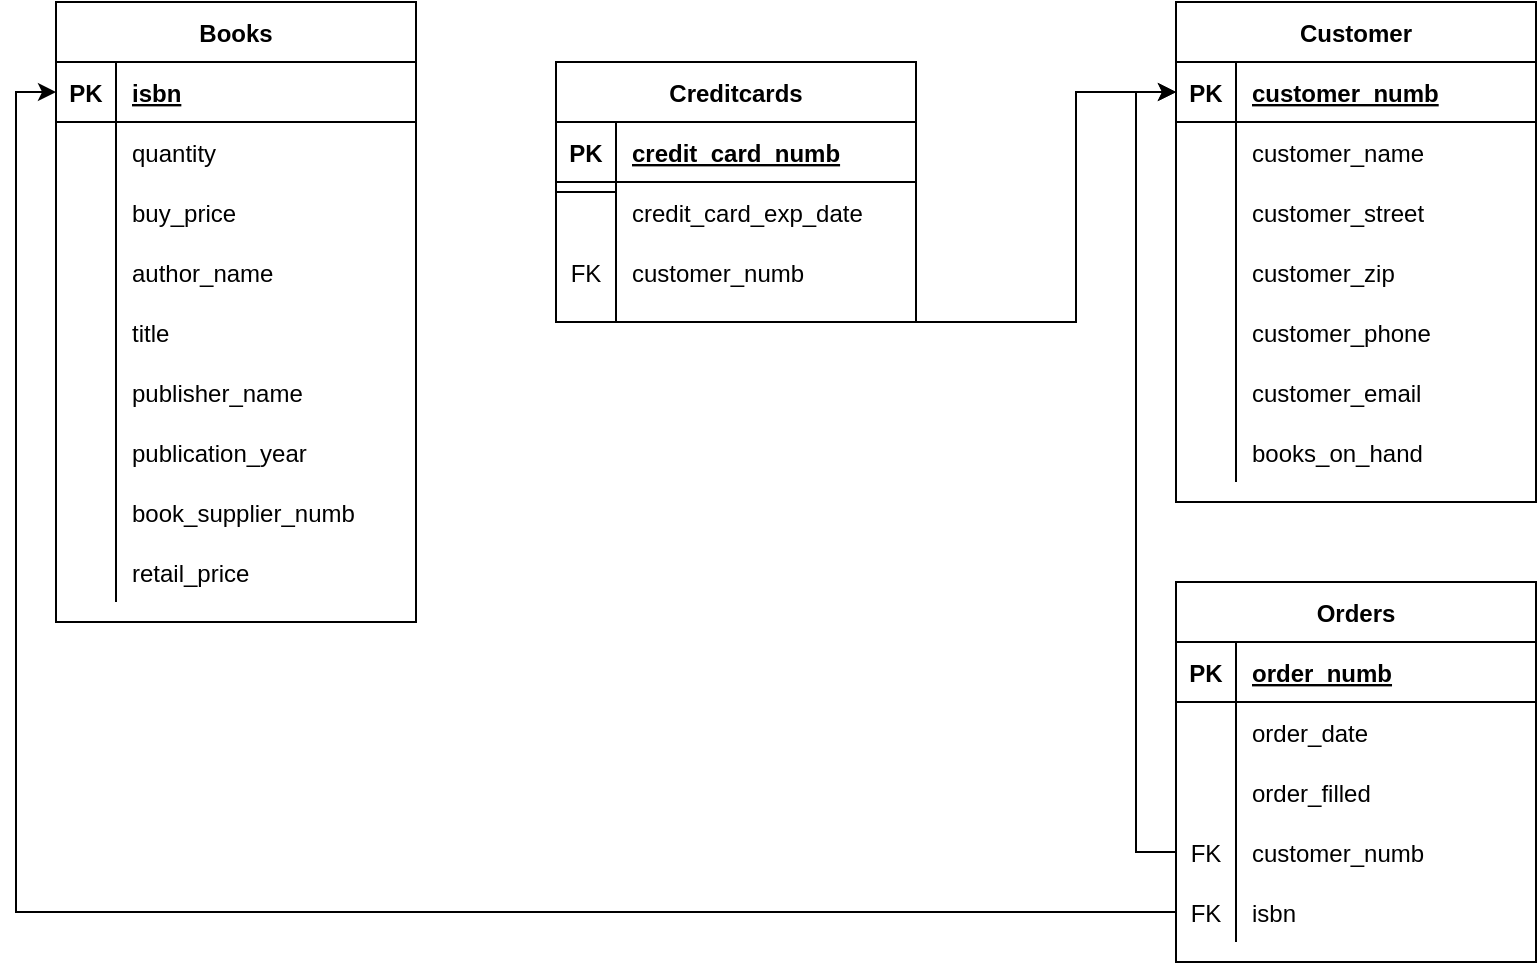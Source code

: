 <mxfile version="15.5.5" type="device"><diagram id="R2lEEEUBdFMjLlhIrx00" name="Page-1"><mxGraphModel dx="1483" dy="781" grid="1" gridSize="10" guides="1" tooltips="1" connect="1" arrows="1" fold="1" page="1" pageScale="1" pageWidth="850" pageHeight="1100" math="0" shadow="0" extFonts="Permanent Marker^https://fonts.googleapis.com/css?family=Permanent+Marker"><root><mxCell id="0"/><mxCell id="1" parent="0"/><mxCell id="IFT3hWT1DxTTfiC8pS6F-42" value="Customer" style="shape=table;startSize=30;container=1;collapsible=1;childLayout=tableLayout;fixedRows=1;rowLines=0;fontStyle=1;align=center;resizeLast=1;" vertex="1" parent="1"><mxGeometry x="640" y="30" width="180" height="250" as="geometry"><mxRectangle x="680" y="-10" width="90" height="30" as="alternateBounds"/></mxGeometry></mxCell><mxCell id="IFT3hWT1DxTTfiC8pS6F-43" value="" style="shape=partialRectangle;collapsible=0;dropTarget=0;pointerEvents=0;fillColor=none;top=0;left=0;bottom=1;right=0;points=[[0,0.5],[1,0.5]];portConstraint=eastwest;" vertex="1" parent="IFT3hWT1DxTTfiC8pS6F-42"><mxGeometry y="30" width="180" height="30" as="geometry"/></mxCell><mxCell id="IFT3hWT1DxTTfiC8pS6F-44" value="PK" style="shape=partialRectangle;connectable=0;fillColor=none;top=0;left=0;bottom=0;right=0;fontStyle=1;overflow=hidden;" vertex="1" parent="IFT3hWT1DxTTfiC8pS6F-43"><mxGeometry width="30" height="30" as="geometry"><mxRectangle width="30" height="30" as="alternateBounds"/></mxGeometry></mxCell><mxCell id="IFT3hWT1DxTTfiC8pS6F-45" value="customer_numb" style="shape=partialRectangle;connectable=0;fillColor=none;top=0;left=0;bottom=0;right=0;align=left;spacingLeft=6;fontStyle=5;overflow=hidden;" vertex="1" parent="IFT3hWT1DxTTfiC8pS6F-43"><mxGeometry x="30" width="150" height="30" as="geometry"><mxRectangle width="150" height="30" as="alternateBounds"/></mxGeometry></mxCell><mxCell id="IFT3hWT1DxTTfiC8pS6F-46" value="" style="shape=partialRectangle;collapsible=0;dropTarget=0;pointerEvents=0;fillColor=none;top=0;left=0;bottom=0;right=0;points=[[0,0.5],[1,0.5]];portConstraint=eastwest;" vertex="1" parent="IFT3hWT1DxTTfiC8pS6F-42"><mxGeometry y="60" width="180" height="30" as="geometry"/></mxCell><mxCell id="IFT3hWT1DxTTfiC8pS6F-47" value="" style="shape=partialRectangle;connectable=0;fillColor=none;top=0;left=0;bottom=0;right=0;editable=1;overflow=hidden;" vertex="1" parent="IFT3hWT1DxTTfiC8pS6F-46"><mxGeometry width="30" height="30" as="geometry"><mxRectangle width="30" height="30" as="alternateBounds"/></mxGeometry></mxCell><mxCell id="IFT3hWT1DxTTfiC8pS6F-48" value="customer_name" style="shape=partialRectangle;connectable=0;fillColor=none;top=0;left=0;bottom=0;right=0;align=left;spacingLeft=6;overflow=hidden;" vertex="1" parent="IFT3hWT1DxTTfiC8pS6F-46"><mxGeometry x="30" width="150" height="30" as="geometry"><mxRectangle width="150" height="30" as="alternateBounds"/></mxGeometry></mxCell><mxCell id="IFT3hWT1DxTTfiC8pS6F-49" value="" style="shape=partialRectangle;collapsible=0;dropTarget=0;pointerEvents=0;fillColor=none;top=0;left=0;bottom=0;right=0;points=[[0,0.5],[1,0.5]];portConstraint=eastwest;" vertex="1" parent="IFT3hWT1DxTTfiC8pS6F-42"><mxGeometry y="90" width="180" height="30" as="geometry"/></mxCell><mxCell id="IFT3hWT1DxTTfiC8pS6F-50" value="" style="shape=partialRectangle;connectable=0;fillColor=none;top=0;left=0;bottom=0;right=0;editable=1;overflow=hidden;" vertex="1" parent="IFT3hWT1DxTTfiC8pS6F-49"><mxGeometry width="30" height="30" as="geometry"><mxRectangle width="30" height="30" as="alternateBounds"/></mxGeometry></mxCell><mxCell id="IFT3hWT1DxTTfiC8pS6F-51" value="customer_street" style="shape=partialRectangle;connectable=0;fillColor=none;top=0;left=0;bottom=0;right=0;align=left;spacingLeft=6;overflow=hidden;" vertex="1" parent="IFT3hWT1DxTTfiC8pS6F-49"><mxGeometry x="30" width="150" height="30" as="geometry"><mxRectangle width="150" height="30" as="alternateBounds"/></mxGeometry></mxCell><mxCell id="IFT3hWT1DxTTfiC8pS6F-52" value="" style="shape=partialRectangle;collapsible=0;dropTarget=0;pointerEvents=0;fillColor=none;top=0;left=0;bottom=0;right=0;points=[[0,0.5],[1,0.5]];portConstraint=eastwest;" vertex="1" parent="IFT3hWT1DxTTfiC8pS6F-42"><mxGeometry y="120" width="180" height="30" as="geometry"/></mxCell><mxCell id="IFT3hWT1DxTTfiC8pS6F-53" value="" style="shape=partialRectangle;connectable=0;fillColor=none;top=0;left=0;bottom=0;right=0;editable=1;overflow=hidden;" vertex="1" parent="IFT3hWT1DxTTfiC8pS6F-52"><mxGeometry width="30" height="30" as="geometry"><mxRectangle width="30" height="30" as="alternateBounds"/></mxGeometry></mxCell><mxCell id="IFT3hWT1DxTTfiC8pS6F-54" value="customer_zip" style="shape=partialRectangle;connectable=0;fillColor=none;top=0;left=0;bottom=0;right=0;align=left;spacingLeft=6;overflow=hidden;" vertex="1" parent="IFT3hWT1DxTTfiC8pS6F-52"><mxGeometry x="30" width="150" height="30" as="geometry"><mxRectangle width="150" height="30" as="alternateBounds"/></mxGeometry></mxCell><mxCell id="IFT3hWT1DxTTfiC8pS6F-56" value="" style="shape=partialRectangle;collapsible=0;dropTarget=0;pointerEvents=0;fillColor=none;top=0;left=0;bottom=0;right=0;points=[[0,0.5],[1,0.5]];portConstraint=eastwest;" vertex="1" parent="IFT3hWT1DxTTfiC8pS6F-42"><mxGeometry y="150" width="180" height="30" as="geometry"/></mxCell><mxCell id="IFT3hWT1DxTTfiC8pS6F-57" value="" style="shape=partialRectangle;connectable=0;fillColor=none;top=0;left=0;bottom=0;right=0;editable=1;overflow=hidden;" vertex="1" parent="IFT3hWT1DxTTfiC8pS6F-56"><mxGeometry width="30" height="30" as="geometry"><mxRectangle width="30" height="30" as="alternateBounds"/></mxGeometry></mxCell><mxCell id="IFT3hWT1DxTTfiC8pS6F-58" value="customer_phone" style="shape=partialRectangle;connectable=0;fillColor=none;top=0;left=0;bottom=0;right=0;align=left;spacingLeft=6;overflow=hidden;" vertex="1" parent="IFT3hWT1DxTTfiC8pS6F-56"><mxGeometry x="30" width="150" height="30" as="geometry"><mxRectangle width="150" height="30" as="alternateBounds"/></mxGeometry></mxCell><mxCell id="IFT3hWT1DxTTfiC8pS6F-59" value="" style="shape=partialRectangle;collapsible=0;dropTarget=0;pointerEvents=0;fillColor=none;top=0;left=0;bottom=0;right=0;points=[[0,0.5],[1,0.5]];portConstraint=eastwest;" vertex="1" parent="IFT3hWT1DxTTfiC8pS6F-42"><mxGeometry y="180" width="180" height="30" as="geometry"/></mxCell><mxCell id="IFT3hWT1DxTTfiC8pS6F-60" value="" style="shape=partialRectangle;connectable=0;fillColor=none;top=0;left=0;bottom=0;right=0;editable=1;overflow=hidden;" vertex="1" parent="IFT3hWT1DxTTfiC8pS6F-59"><mxGeometry width="30" height="30" as="geometry"><mxRectangle width="30" height="30" as="alternateBounds"/></mxGeometry></mxCell><mxCell id="IFT3hWT1DxTTfiC8pS6F-61" value="customer_email" style="shape=partialRectangle;connectable=0;fillColor=none;top=0;left=0;bottom=0;right=0;align=left;spacingLeft=6;overflow=hidden;" vertex="1" parent="IFT3hWT1DxTTfiC8pS6F-59"><mxGeometry x="30" width="150" height="30" as="geometry"><mxRectangle width="150" height="30" as="alternateBounds"/></mxGeometry></mxCell><mxCell id="IFT3hWT1DxTTfiC8pS6F-123" value="" style="shape=partialRectangle;collapsible=0;dropTarget=0;pointerEvents=0;fillColor=none;top=0;left=0;bottom=0;right=0;points=[[0,0.5],[1,0.5]];portConstraint=eastwest;" vertex="1" parent="IFT3hWT1DxTTfiC8pS6F-42"><mxGeometry y="210" width="180" height="30" as="geometry"/></mxCell><mxCell id="IFT3hWT1DxTTfiC8pS6F-124" value="" style="shape=partialRectangle;connectable=0;fillColor=none;top=0;left=0;bottom=0;right=0;editable=1;overflow=hidden;" vertex="1" parent="IFT3hWT1DxTTfiC8pS6F-123"><mxGeometry width="30" height="30" as="geometry"><mxRectangle width="30" height="30" as="alternateBounds"/></mxGeometry></mxCell><mxCell id="IFT3hWT1DxTTfiC8pS6F-125" value="books_on_hand" style="shape=partialRectangle;connectable=0;fillColor=none;top=0;left=0;bottom=0;right=0;align=left;spacingLeft=6;overflow=hidden;" vertex="1" parent="IFT3hWT1DxTTfiC8pS6F-123"><mxGeometry x="30" width="150" height="30" as="geometry"><mxRectangle width="150" height="30" as="alternateBounds"/></mxGeometry></mxCell><mxCell id="IFT3hWT1DxTTfiC8pS6F-62" value="Orders" style="shape=table;startSize=30;container=1;collapsible=1;childLayout=tableLayout;fixedRows=1;rowLines=0;fontStyle=1;align=center;resizeLast=1;" vertex="1" parent="1"><mxGeometry x="640" y="320" width="180" height="190" as="geometry"><mxRectangle x="680" y="320" width="70" height="30" as="alternateBounds"/></mxGeometry></mxCell><mxCell id="IFT3hWT1DxTTfiC8pS6F-63" value="" style="shape=partialRectangle;collapsible=0;dropTarget=0;pointerEvents=0;fillColor=none;top=0;left=0;bottom=1;right=0;points=[[0,0.5],[1,0.5]];portConstraint=eastwest;" vertex="1" parent="IFT3hWT1DxTTfiC8pS6F-62"><mxGeometry y="30" width="180" height="30" as="geometry"/></mxCell><mxCell id="IFT3hWT1DxTTfiC8pS6F-64" value="PK" style="shape=partialRectangle;connectable=0;fillColor=none;top=0;left=0;bottom=0;right=0;fontStyle=1;overflow=hidden;" vertex="1" parent="IFT3hWT1DxTTfiC8pS6F-63"><mxGeometry width="30" height="30" as="geometry"><mxRectangle width="30" height="30" as="alternateBounds"/></mxGeometry></mxCell><mxCell id="IFT3hWT1DxTTfiC8pS6F-65" value="order_numb" style="shape=partialRectangle;connectable=0;fillColor=none;top=0;left=0;bottom=0;right=0;align=left;spacingLeft=6;fontStyle=5;overflow=hidden;" vertex="1" parent="IFT3hWT1DxTTfiC8pS6F-63"><mxGeometry x="30" width="150" height="30" as="geometry"><mxRectangle width="150" height="30" as="alternateBounds"/></mxGeometry></mxCell><mxCell id="IFT3hWT1DxTTfiC8pS6F-66" value="" style="shape=partialRectangle;collapsible=0;dropTarget=0;pointerEvents=0;fillColor=none;top=0;left=0;bottom=0;right=0;points=[[0,0.5],[1,0.5]];portConstraint=eastwest;" vertex="1" parent="IFT3hWT1DxTTfiC8pS6F-62"><mxGeometry y="60" width="180" height="30" as="geometry"/></mxCell><mxCell id="IFT3hWT1DxTTfiC8pS6F-67" value="" style="shape=partialRectangle;connectable=0;fillColor=none;top=0;left=0;bottom=0;right=0;editable=1;overflow=hidden;" vertex="1" parent="IFT3hWT1DxTTfiC8pS6F-66"><mxGeometry width="30" height="30" as="geometry"><mxRectangle width="30" height="30" as="alternateBounds"/></mxGeometry></mxCell><mxCell id="IFT3hWT1DxTTfiC8pS6F-68" value="order_date" style="shape=partialRectangle;connectable=0;fillColor=none;top=0;left=0;bottom=0;right=0;align=left;spacingLeft=6;overflow=hidden;" vertex="1" parent="IFT3hWT1DxTTfiC8pS6F-66"><mxGeometry x="30" width="150" height="30" as="geometry"><mxRectangle width="150" height="30" as="alternateBounds"/></mxGeometry></mxCell><mxCell id="IFT3hWT1DxTTfiC8pS6F-69" value="" style="shape=partialRectangle;collapsible=0;dropTarget=0;pointerEvents=0;fillColor=none;top=0;left=0;bottom=0;right=0;points=[[0,0.5],[1,0.5]];portConstraint=eastwest;" vertex="1" parent="IFT3hWT1DxTTfiC8pS6F-62"><mxGeometry y="90" width="180" height="30" as="geometry"/></mxCell><mxCell id="IFT3hWT1DxTTfiC8pS6F-70" value="" style="shape=partialRectangle;connectable=0;fillColor=none;top=0;left=0;bottom=0;right=0;editable=1;overflow=hidden;" vertex="1" parent="IFT3hWT1DxTTfiC8pS6F-69"><mxGeometry width="30" height="30" as="geometry"><mxRectangle width="30" height="30" as="alternateBounds"/></mxGeometry></mxCell><mxCell id="IFT3hWT1DxTTfiC8pS6F-71" value="order_filled" style="shape=partialRectangle;connectable=0;fillColor=none;top=0;left=0;bottom=0;right=0;align=left;spacingLeft=6;overflow=hidden;" vertex="1" parent="IFT3hWT1DxTTfiC8pS6F-69"><mxGeometry x="30" width="150" height="30" as="geometry"><mxRectangle width="150" height="30" as="alternateBounds"/></mxGeometry></mxCell><mxCell id="IFT3hWT1DxTTfiC8pS6F-72" value="" style="shape=partialRectangle;collapsible=0;dropTarget=0;pointerEvents=0;fillColor=none;top=0;left=0;bottom=0;right=0;points=[[0,0.5],[1,0.5]];portConstraint=eastwest;" vertex="1" parent="IFT3hWT1DxTTfiC8pS6F-62"><mxGeometry y="120" width="180" height="30" as="geometry"/></mxCell><mxCell id="IFT3hWT1DxTTfiC8pS6F-73" value="FK" style="shape=partialRectangle;connectable=0;fillColor=none;top=0;left=0;bottom=0;right=0;editable=1;overflow=hidden;" vertex="1" parent="IFT3hWT1DxTTfiC8pS6F-72"><mxGeometry width="30" height="30" as="geometry"><mxRectangle width="30" height="30" as="alternateBounds"/></mxGeometry></mxCell><mxCell id="IFT3hWT1DxTTfiC8pS6F-74" value="customer_numb" style="shape=partialRectangle;connectable=0;fillColor=none;top=0;left=0;bottom=0;right=0;align=left;spacingLeft=6;overflow=hidden;" vertex="1" parent="IFT3hWT1DxTTfiC8pS6F-72"><mxGeometry x="30" width="150" height="30" as="geometry"><mxRectangle width="150" height="30" as="alternateBounds"/></mxGeometry></mxCell><mxCell id="IFT3hWT1DxTTfiC8pS6F-129" value="" style="shape=partialRectangle;collapsible=0;dropTarget=0;pointerEvents=0;fillColor=none;top=0;left=0;bottom=0;right=0;points=[[0,0.5],[1,0.5]];portConstraint=eastwest;" vertex="1" parent="IFT3hWT1DxTTfiC8pS6F-62"><mxGeometry y="150" width="180" height="30" as="geometry"/></mxCell><mxCell id="IFT3hWT1DxTTfiC8pS6F-130" value="FK" style="shape=partialRectangle;connectable=0;fillColor=none;top=0;left=0;bottom=0;right=0;editable=1;overflow=hidden;" vertex="1" parent="IFT3hWT1DxTTfiC8pS6F-129"><mxGeometry width="30" height="30" as="geometry"><mxRectangle width="30" height="30" as="alternateBounds"/></mxGeometry></mxCell><mxCell id="IFT3hWT1DxTTfiC8pS6F-131" value="isbn" style="shape=partialRectangle;connectable=0;fillColor=none;top=0;left=0;bottom=0;right=0;align=left;spacingLeft=6;overflow=hidden;" vertex="1" parent="IFT3hWT1DxTTfiC8pS6F-129"><mxGeometry x="30" width="150" height="30" as="geometry"><mxRectangle width="150" height="30" as="alternateBounds"/></mxGeometry></mxCell><mxCell id="IFT3hWT1DxTTfiC8pS6F-75" value="Creditcards" style="shape=table;startSize=30;container=1;collapsible=1;childLayout=tableLayout;fixedRows=1;rowLines=0;fontStyle=1;align=center;resizeLast=1;" vertex="1" parent="1"><mxGeometry x="330" y="60" width="180" height="130" as="geometry"><mxRectangle x="270" y="70" width="100" height="30" as="alternateBounds"/></mxGeometry></mxCell><mxCell id="IFT3hWT1DxTTfiC8pS6F-76" value="" style="shape=partialRectangle;collapsible=0;dropTarget=0;pointerEvents=0;fillColor=none;top=0;left=0;bottom=1;right=0;points=[[0,0.5],[1,0.5]];portConstraint=eastwest;" vertex="1" parent="IFT3hWT1DxTTfiC8pS6F-75"><mxGeometry y="30" width="180" height="30" as="geometry"/></mxCell><mxCell id="IFT3hWT1DxTTfiC8pS6F-77" value="PK" style="shape=partialRectangle;connectable=0;fillColor=none;top=0;left=0;bottom=0;right=0;fontStyle=1;overflow=hidden;" vertex="1" parent="IFT3hWT1DxTTfiC8pS6F-76"><mxGeometry width="30" height="30" as="geometry"><mxRectangle width="30" height="30" as="alternateBounds"/></mxGeometry></mxCell><mxCell id="IFT3hWT1DxTTfiC8pS6F-78" value="credit_card_numb" style="shape=partialRectangle;connectable=0;fillColor=none;top=0;left=0;bottom=0;right=0;align=left;spacingLeft=6;fontStyle=5;overflow=hidden;" vertex="1" parent="IFT3hWT1DxTTfiC8pS6F-76"><mxGeometry x="30" width="150" height="30" as="geometry"><mxRectangle width="150" height="30" as="alternateBounds"/></mxGeometry></mxCell><mxCell id="IFT3hWT1DxTTfiC8pS6F-79" value="" style="shape=partialRectangle;collapsible=0;dropTarget=0;pointerEvents=0;fillColor=none;top=0;left=0;bottom=0;right=0;points=[[0,0.5],[1,0.5]];portConstraint=eastwest;" vertex="1" parent="IFT3hWT1DxTTfiC8pS6F-75"><mxGeometry y="60" width="180" height="30" as="geometry"/></mxCell><mxCell id="IFT3hWT1DxTTfiC8pS6F-80" value="" style="shape=partialRectangle;connectable=0;fillColor=none;top=0;left=0;bottom=0;right=0;editable=1;overflow=hidden;" vertex="1" parent="IFT3hWT1DxTTfiC8pS6F-79"><mxGeometry width="30" height="30" as="geometry"><mxRectangle width="30" height="30" as="alternateBounds"/></mxGeometry></mxCell><mxCell id="IFT3hWT1DxTTfiC8pS6F-81" value="credit_card_exp_date" style="shape=partialRectangle;connectable=0;fillColor=none;top=0;left=0;bottom=0;right=0;align=left;spacingLeft=6;overflow=hidden;" vertex="1" parent="IFT3hWT1DxTTfiC8pS6F-79"><mxGeometry x="30" width="150" height="30" as="geometry"><mxRectangle width="150" height="30" as="alternateBounds"/></mxGeometry></mxCell><mxCell id="IFT3hWT1DxTTfiC8pS6F-82" value="" style="shape=partialRectangle;collapsible=0;dropTarget=0;pointerEvents=0;fillColor=none;top=0;left=0;bottom=0;right=0;points=[[0,0.5],[1,0.5]];portConstraint=eastwest;" vertex="1" parent="IFT3hWT1DxTTfiC8pS6F-75"><mxGeometry y="90" width="180" height="30" as="geometry"/></mxCell><mxCell id="IFT3hWT1DxTTfiC8pS6F-83" value="FK" style="shape=partialRectangle;connectable=0;fillColor=none;top=0;left=0;bottom=0;right=0;editable=1;overflow=hidden;" vertex="1" parent="IFT3hWT1DxTTfiC8pS6F-82"><mxGeometry width="30" height="30" as="geometry"><mxRectangle width="30" height="30" as="alternateBounds"/></mxGeometry></mxCell><mxCell id="IFT3hWT1DxTTfiC8pS6F-84" value="customer_numb" style="shape=partialRectangle;connectable=0;fillColor=none;top=0;left=0;bottom=0;right=0;align=left;spacingLeft=6;overflow=hidden;" vertex="1" parent="IFT3hWT1DxTTfiC8pS6F-82"><mxGeometry x="30" width="150" height="30" as="geometry"><mxRectangle width="150" height="30" as="alternateBounds"/></mxGeometry></mxCell><mxCell id="IFT3hWT1DxTTfiC8pS6F-88" style="edgeStyle=orthogonalEdgeStyle;rounded=0;orthogonalLoop=1;jettySize=auto;html=1;exitX=0;exitY=0.5;exitDx=0;exitDy=0;entryX=0;entryY=0.5;entryDx=0;entryDy=0;" edge="1" parent="1" source="IFT3hWT1DxTTfiC8pS6F-82" target="IFT3hWT1DxTTfiC8pS6F-43"><mxGeometry relative="1" as="geometry"><Array as="points"><mxPoint x="360" y="125"/><mxPoint x="360" y="190"/><mxPoint x="590" y="190"/><mxPoint x="590" y="75"/></Array></mxGeometry></mxCell><mxCell id="IFT3hWT1DxTTfiC8pS6F-89" style="edgeStyle=orthogonalEdgeStyle;rounded=0;orthogonalLoop=1;jettySize=auto;html=1;exitX=0;exitY=0.5;exitDx=0;exitDy=0;entryX=0;entryY=0.5;entryDx=0;entryDy=0;" edge="1" parent="1" source="IFT3hWT1DxTTfiC8pS6F-72" target="IFT3hWT1DxTTfiC8pS6F-43"><mxGeometry relative="1" as="geometry"><Array as="points"><mxPoint x="620" y="455"/><mxPoint x="620" y="75"/></Array></mxGeometry></mxCell><mxCell id="IFT3hWT1DxTTfiC8pS6F-90" value="Books" style="shape=table;startSize=30;container=1;collapsible=1;childLayout=tableLayout;fixedRows=1;rowLines=0;fontStyle=1;align=center;resizeLast=1;" vertex="1" parent="1"><mxGeometry x="80" y="30" width="180" height="310" as="geometry"><mxRectangle x="110" y="440" width="70" height="30" as="alternateBounds"/></mxGeometry></mxCell><mxCell id="IFT3hWT1DxTTfiC8pS6F-91" value="" style="shape=partialRectangle;collapsible=0;dropTarget=0;pointerEvents=0;fillColor=none;top=0;left=0;bottom=1;right=0;points=[[0,0.5],[1,0.5]];portConstraint=eastwest;" vertex="1" parent="IFT3hWT1DxTTfiC8pS6F-90"><mxGeometry y="30" width="180" height="30" as="geometry"/></mxCell><mxCell id="IFT3hWT1DxTTfiC8pS6F-92" value="PK" style="shape=partialRectangle;connectable=0;fillColor=none;top=0;left=0;bottom=0;right=0;fontStyle=1;overflow=hidden;" vertex="1" parent="IFT3hWT1DxTTfiC8pS6F-91"><mxGeometry width="30" height="30" as="geometry"><mxRectangle width="30" height="30" as="alternateBounds"/></mxGeometry></mxCell><mxCell id="IFT3hWT1DxTTfiC8pS6F-93" value="isbn" style="shape=partialRectangle;connectable=0;fillColor=none;top=0;left=0;bottom=0;right=0;align=left;spacingLeft=6;fontStyle=5;overflow=hidden;" vertex="1" parent="IFT3hWT1DxTTfiC8pS6F-91"><mxGeometry x="30" width="150" height="30" as="geometry"><mxRectangle width="150" height="30" as="alternateBounds"/></mxGeometry></mxCell><mxCell id="IFT3hWT1DxTTfiC8pS6F-94" value="" style="shape=partialRectangle;collapsible=0;dropTarget=0;pointerEvents=0;fillColor=none;top=0;left=0;bottom=0;right=0;points=[[0,0.5],[1,0.5]];portConstraint=eastwest;" vertex="1" parent="IFT3hWT1DxTTfiC8pS6F-90"><mxGeometry y="60" width="180" height="30" as="geometry"/></mxCell><mxCell id="IFT3hWT1DxTTfiC8pS6F-95" value="" style="shape=partialRectangle;connectable=0;fillColor=none;top=0;left=0;bottom=0;right=0;editable=1;overflow=hidden;" vertex="1" parent="IFT3hWT1DxTTfiC8pS6F-94"><mxGeometry width="30" height="30" as="geometry"><mxRectangle width="30" height="30" as="alternateBounds"/></mxGeometry></mxCell><mxCell id="IFT3hWT1DxTTfiC8pS6F-96" value="quantity" style="shape=partialRectangle;connectable=0;fillColor=none;top=0;left=0;bottom=0;right=0;align=left;spacingLeft=6;overflow=hidden;" vertex="1" parent="IFT3hWT1DxTTfiC8pS6F-94"><mxGeometry x="30" width="150" height="30" as="geometry"><mxRectangle width="150" height="30" as="alternateBounds"/></mxGeometry></mxCell><mxCell id="IFT3hWT1DxTTfiC8pS6F-97" value="" style="shape=partialRectangle;collapsible=0;dropTarget=0;pointerEvents=0;fillColor=none;top=0;left=0;bottom=0;right=0;points=[[0,0.5],[1,0.5]];portConstraint=eastwest;" vertex="1" parent="IFT3hWT1DxTTfiC8pS6F-90"><mxGeometry y="90" width="180" height="30" as="geometry"/></mxCell><mxCell id="IFT3hWT1DxTTfiC8pS6F-98" value="" style="shape=partialRectangle;connectable=0;fillColor=none;top=0;left=0;bottom=0;right=0;editable=1;overflow=hidden;" vertex="1" parent="IFT3hWT1DxTTfiC8pS6F-97"><mxGeometry width="30" height="30" as="geometry"><mxRectangle width="30" height="30" as="alternateBounds"/></mxGeometry></mxCell><mxCell id="IFT3hWT1DxTTfiC8pS6F-99" value="buy_price" style="shape=partialRectangle;connectable=0;fillColor=none;top=0;left=0;bottom=0;right=0;align=left;spacingLeft=6;overflow=hidden;" vertex="1" parent="IFT3hWT1DxTTfiC8pS6F-97"><mxGeometry x="30" width="150" height="30" as="geometry"><mxRectangle width="150" height="30" as="alternateBounds"/></mxGeometry></mxCell><mxCell id="IFT3hWT1DxTTfiC8pS6F-100" value="" style="shape=partialRectangle;collapsible=0;dropTarget=0;pointerEvents=0;fillColor=none;top=0;left=0;bottom=0;right=0;points=[[0,0.5],[1,0.5]];portConstraint=eastwest;" vertex="1" parent="IFT3hWT1DxTTfiC8pS6F-90"><mxGeometry y="120" width="180" height="30" as="geometry"/></mxCell><mxCell id="IFT3hWT1DxTTfiC8pS6F-101" value="" style="shape=partialRectangle;connectable=0;fillColor=none;top=0;left=0;bottom=0;right=0;editable=1;overflow=hidden;" vertex="1" parent="IFT3hWT1DxTTfiC8pS6F-100"><mxGeometry width="30" height="30" as="geometry"><mxRectangle width="30" height="30" as="alternateBounds"/></mxGeometry></mxCell><mxCell id="IFT3hWT1DxTTfiC8pS6F-102" value="author_name" style="shape=partialRectangle;connectable=0;fillColor=none;top=0;left=0;bottom=0;right=0;align=left;spacingLeft=6;overflow=hidden;" vertex="1" parent="IFT3hWT1DxTTfiC8pS6F-100"><mxGeometry x="30" width="150" height="30" as="geometry"><mxRectangle width="150" height="30" as="alternateBounds"/></mxGeometry></mxCell><mxCell id="IFT3hWT1DxTTfiC8pS6F-103" value="" style="shape=partialRectangle;collapsible=0;dropTarget=0;pointerEvents=0;fillColor=none;top=0;left=0;bottom=0;right=0;points=[[0,0.5],[1,0.5]];portConstraint=eastwest;" vertex="1" parent="IFT3hWT1DxTTfiC8pS6F-90"><mxGeometry y="150" width="180" height="30" as="geometry"/></mxCell><mxCell id="IFT3hWT1DxTTfiC8pS6F-104" value="" style="shape=partialRectangle;connectable=0;fillColor=none;top=0;left=0;bottom=0;right=0;editable=1;overflow=hidden;" vertex="1" parent="IFT3hWT1DxTTfiC8pS6F-103"><mxGeometry width="30" height="30" as="geometry"><mxRectangle width="30" height="30" as="alternateBounds"/></mxGeometry></mxCell><mxCell id="IFT3hWT1DxTTfiC8pS6F-105" value="title" style="shape=partialRectangle;connectable=0;fillColor=none;top=0;left=0;bottom=0;right=0;align=left;spacingLeft=6;overflow=hidden;" vertex="1" parent="IFT3hWT1DxTTfiC8pS6F-103"><mxGeometry x="30" width="150" height="30" as="geometry"><mxRectangle width="150" height="30" as="alternateBounds"/></mxGeometry></mxCell><mxCell id="IFT3hWT1DxTTfiC8pS6F-106" value="" style="shape=partialRectangle;collapsible=0;dropTarget=0;pointerEvents=0;fillColor=none;top=0;left=0;bottom=0;right=0;points=[[0,0.5],[1,0.5]];portConstraint=eastwest;" vertex="1" parent="IFT3hWT1DxTTfiC8pS6F-90"><mxGeometry y="180" width="180" height="30" as="geometry"/></mxCell><mxCell id="IFT3hWT1DxTTfiC8pS6F-107" value="" style="shape=partialRectangle;connectable=0;fillColor=none;top=0;left=0;bottom=0;right=0;editable=1;overflow=hidden;" vertex="1" parent="IFT3hWT1DxTTfiC8pS6F-106"><mxGeometry width="30" height="30" as="geometry"><mxRectangle width="30" height="30" as="alternateBounds"/></mxGeometry></mxCell><mxCell id="IFT3hWT1DxTTfiC8pS6F-108" value="publisher_name" style="shape=partialRectangle;connectable=0;fillColor=none;top=0;left=0;bottom=0;right=0;align=left;spacingLeft=6;overflow=hidden;" vertex="1" parent="IFT3hWT1DxTTfiC8pS6F-106"><mxGeometry x="30" width="150" height="30" as="geometry"><mxRectangle width="150" height="30" as="alternateBounds"/></mxGeometry></mxCell><mxCell id="IFT3hWT1DxTTfiC8pS6F-109" value="" style="shape=partialRectangle;collapsible=0;dropTarget=0;pointerEvents=0;fillColor=none;top=0;left=0;bottom=0;right=0;points=[[0,0.5],[1,0.5]];portConstraint=eastwest;" vertex="1" parent="IFT3hWT1DxTTfiC8pS6F-90"><mxGeometry y="210" width="180" height="30" as="geometry"/></mxCell><mxCell id="IFT3hWT1DxTTfiC8pS6F-110" value="" style="shape=partialRectangle;connectable=0;fillColor=none;top=0;left=0;bottom=0;right=0;editable=1;overflow=hidden;" vertex="1" parent="IFT3hWT1DxTTfiC8pS6F-109"><mxGeometry width="30" height="30" as="geometry"><mxRectangle width="30" height="30" as="alternateBounds"/></mxGeometry></mxCell><mxCell id="IFT3hWT1DxTTfiC8pS6F-111" value="publication_year" style="shape=partialRectangle;connectable=0;fillColor=none;top=0;left=0;bottom=0;right=0;align=left;spacingLeft=6;overflow=hidden;" vertex="1" parent="IFT3hWT1DxTTfiC8pS6F-109"><mxGeometry x="30" width="150" height="30" as="geometry"><mxRectangle width="150" height="30" as="alternateBounds"/></mxGeometry></mxCell><mxCell id="IFT3hWT1DxTTfiC8pS6F-112" value="" style="shape=partialRectangle;collapsible=0;dropTarget=0;pointerEvents=0;fillColor=none;top=0;left=0;bottom=0;right=0;points=[[0,0.5],[1,0.5]];portConstraint=eastwest;" vertex="1" parent="IFT3hWT1DxTTfiC8pS6F-90"><mxGeometry y="240" width="180" height="30" as="geometry"/></mxCell><mxCell id="IFT3hWT1DxTTfiC8pS6F-113" value="" style="shape=partialRectangle;connectable=0;fillColor=none;top=0;left=0;bottom=0;right=0;editable=1;overflow=hidden;" vertex="1" parent="IFT3hWT1DxTTfiC8pS6F-112"><mxGeometry width="30" height="30" as="geometry"><mxRectangle width="30" height="30" as="alternateBounds"/></mxGeometry></mxCell><mxCell id="IFT3hWT1DxTTfiC8pS6F-114" value="book_supplier_numb" style="shape=partialRectangle;connectable=0;fillColor=none;top=0;left=0;bottom=0;right=0;align=left;spacingLeft=6;overflow=hidden;" vertex="1" parent="IFT3hWT1DxTTfiC8pS6F-112"><mxGeometry x="30" width="150" height="30" as="geometry"><mxRectangle width="150" height="30" as="alternateBounds"/></mxGeometry></mxCell><mxCell id="IFT3hWT1DxTTfiC8pS6F-115" value="" style="shape=partialRectangle;collapsible=0;dropTarget=0;pointerEvents=0;fillColor=none;top=0;left=0;bottom=0;right=0;points=[[0,0.5],[1,0.5]];portConstraint=eastwest;" vertex="1" parent="IFT3hWT1DxTTfiC8pS6F-90"><mxGeometry y="270" width="180" height="30" as="geometry"/></mxCell><mxCell id="IFT3hWT1DxTTfiC8pS6F-116" value="" style="shape=partialRectangle;connectable=0;fillColor=none;top=0;left=0;bottom=0;right=0;editable=1;overflow=hidden;" vertex="1" parent="IFT3hWT1DxTTfiC8pS6F-115"><mxGeometry width="30" height="30" as="geometry"><mxRectangle width="30" height="30" as="alternateBounds"/></mxGeometry></mxCell><mxCell id="IFT3hWT1DxTTfiC8pS6F-117" value="retail_price" style="shape=partialRectangle;connectable=0;fillColor=none;top=0;left=0;bottom=0;right=0;align=left;spacingLeft=6;overflow=hidden;" vertex="1" parent="IFT3hWT1DxTTfiC8pS6F-115"><mxGeometry x="30" width="150" height="30" as="geometry"><mxRectangle width="150" height="30" as="alternateBounds"/></mxGeometry></mxCell><mxCell id="IFT3hWT1DxTTfiC8pS6F-132" value="" style="edgeStyle=orthogonalEdgeStyle;rounded=0;orthogonalLoop=1;jettySize=auto;html=1;entryX=0;entryY=0.5;entryDx=0;entryDy=0;" edge="1" parent="1" source="IFT3hWT1DxTTfiC8pS6F-129" target="IFT3hWT1DxTTfiC8pS6F-91"><mxGeometry relative="1" as="geometry"/></mxCell></root></mxGraphModel></diagram></mxfile>